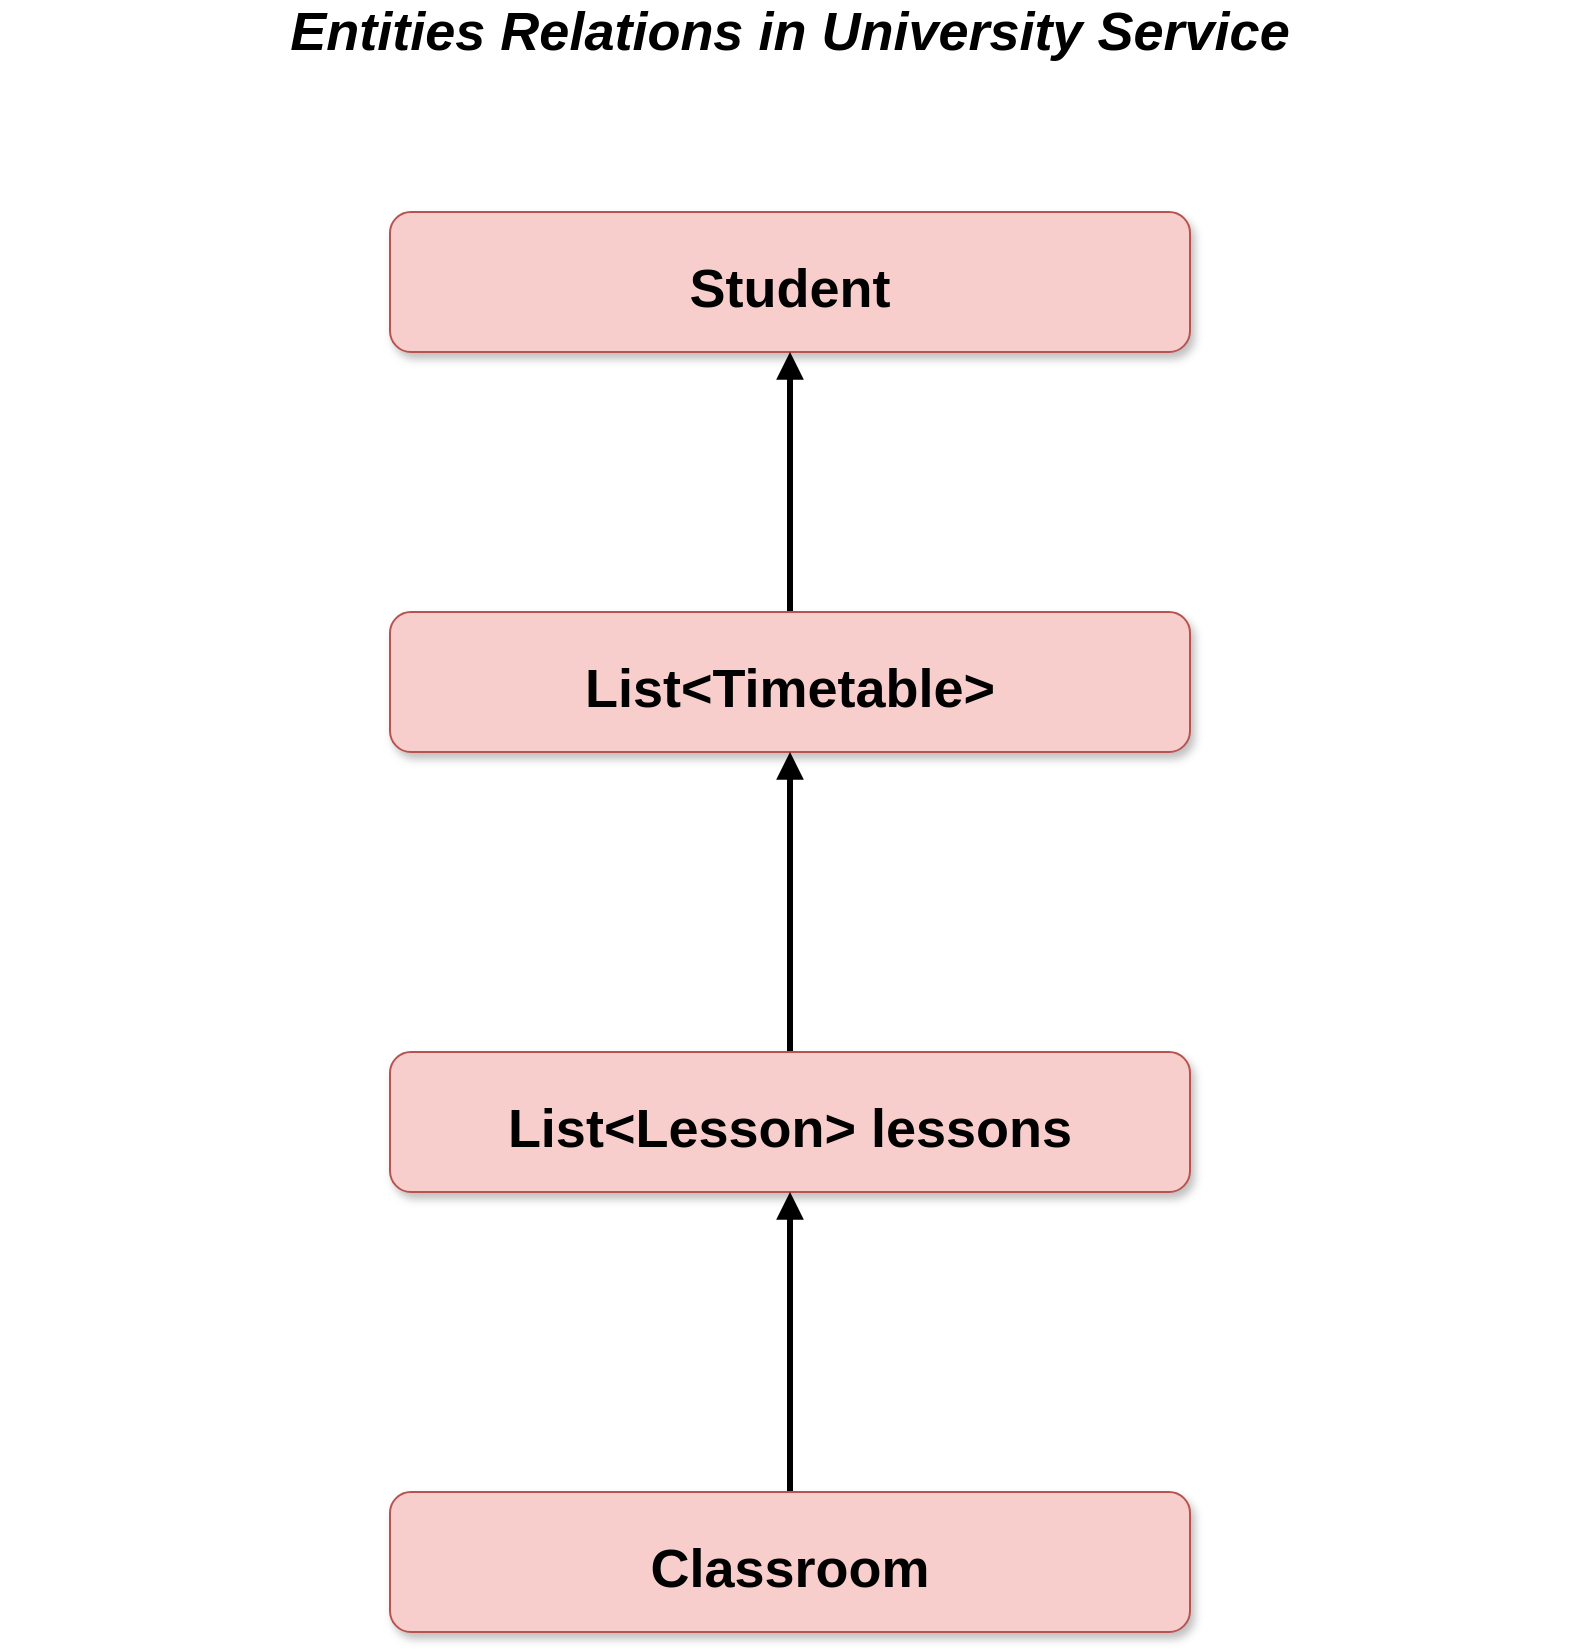 <mxfile version="14.6.13" type="device"><diagram name="Page-1" id="97916047-d0de-89f5-080d-49f4d83e522f"><mxGraphModel dx="2812" dy="1332" grid="1" gridSize="10" guides="1" tooltips="1" connect="1" arrows="1" fold="1" page="1" pageScale="1.5" pageWidth="1169" pageHeight="827" background="#ffffff" math="0" shadow="0"><root><mxCell id="0"/><mxCell id="1" parent="0"/><mxCell id="2" value="Student" style="rounded=1;fillColor=#f8cecc;strokeColor=#b85450;shadow=1;fontStyle=1;fontSize=27;" parent="1" vertex="1"><mxGeometry x="640" y="260" width="400" height="70" as="geometry"/></mxCell><mxCell id="qppugxI7ENSUqxg4_ji6-63" style="edgeStyle=orthogonalEdgeStyle;rounded=0;jumpSize=12;orthogonalLoop=1;jettySize=auto;html=1;exitX=0.5;exitY=0;exitDx=0;exitDy=0;entryX=0.5;entryY=1;entryDx=0;entryDy=0;fontSize=27;endArrow=block;endFill=1;strokeWidth=3;" parent="1" source="qppugxI7ENSUqxg4_ji6-55" target="2" edge="1"><mxGeometry relative="1" as="geometry"/></mxCell><mxCell id="qppugxI7ENSUqxg4_ji6-55" value="List&lt;Timetable&gt;" style="rounded=1;fillColor=#f8cecc;strokeColor=#b85450;shadow=1;fontStyle=1;fontSize=27;" parent="1" vertex="1"><mxGeometry x="640" y="460" width="400" height="70" as="geometry"/></mxCell><mxCell id="qppugxI7ENSUqxg4_ji6-62" style="edgeStyle=orthogonalEdgeStyle;rounded=0;jumpSize=12;orthogonalLoop=1;jettySize=auto;html=1;exitX=0.5;exitY=0;exitDx=0;exitDy=0;entryX=0.5;entryY=1;entryDx=0;entryDy=0;fontSize=27;endArrow=block;endFill=1;strokeWidth=3;" parent="1" source="qppugxI7ENSUqxg4_ji6-57" target="qppugxI7ENSUqxg4_ji6-55" edge="1"><mxGeometry relative="1" as="geometry"/></mxCell><mxCell id="qppugxI7ENSUqxg4_ji6-57" value="List&lt;Lesson&gt; lessons" style="rounded=1;fillColor=#f8cecc;strokeColor=#b85450;shadow=1;fontStyle=1;fontSize=27;" parent="1" vertex="1"><mxGeometry x="640" y="680" width="400" height="70" as="geometry"/></mxCell><mxCell id="qppugxI7ENSUqxg4_ji6-61" style="edgeStyle=orthogonalEdgeStyle;rounded=0;orthogonalLoop=1;jettySize=auto;html=1;exitX=0.5;exitY=0;exitDx=0;exitDy=0;entryX=0.5;entryY=1;entryDx=0;entryDy=0;fontSize=27;fontStyle=1;endArrow=block;endFill=1;jumpSize=12;strokeWidth=3;" parent="1" source="qppugxI7ENSUqxg4_ji6-58" target="qppugxI7ENSUqxg4_ji6-57" edge="1"><mxGeometry relative="1" as="geometry"/></mxCell><mxCell id="qppugxI7ENSUqxg4_ji6-58" value="Classroom" style="rounded=1;fillColor=#f8cecc;strokeColor=#b85450;shadow=1;fontStyle=1;fontSize=27;" parent="1" vertex="1"><mxGeometry x="640" y="900" width="400" height="70" as="geometry"/></mxCell><mxCell id="qppugxI7ENSUqxg4_ji6-65" value="Entities Relations in University Service" style="text;strokeColor=none;fillColor=none;align=center;verticalAlign=middle;rounded=0;fontSize=27;fontStyle=3;labelBackgroundColor=none;labelBorderColor=none;whiteSpace=wrap;html=1;" parent="1" vertex="1"><mxGeometry x="445" y="160" width="790" height="20" as="geometry"/></mxCell></root></mxGraphModel></diagram></mxfile>